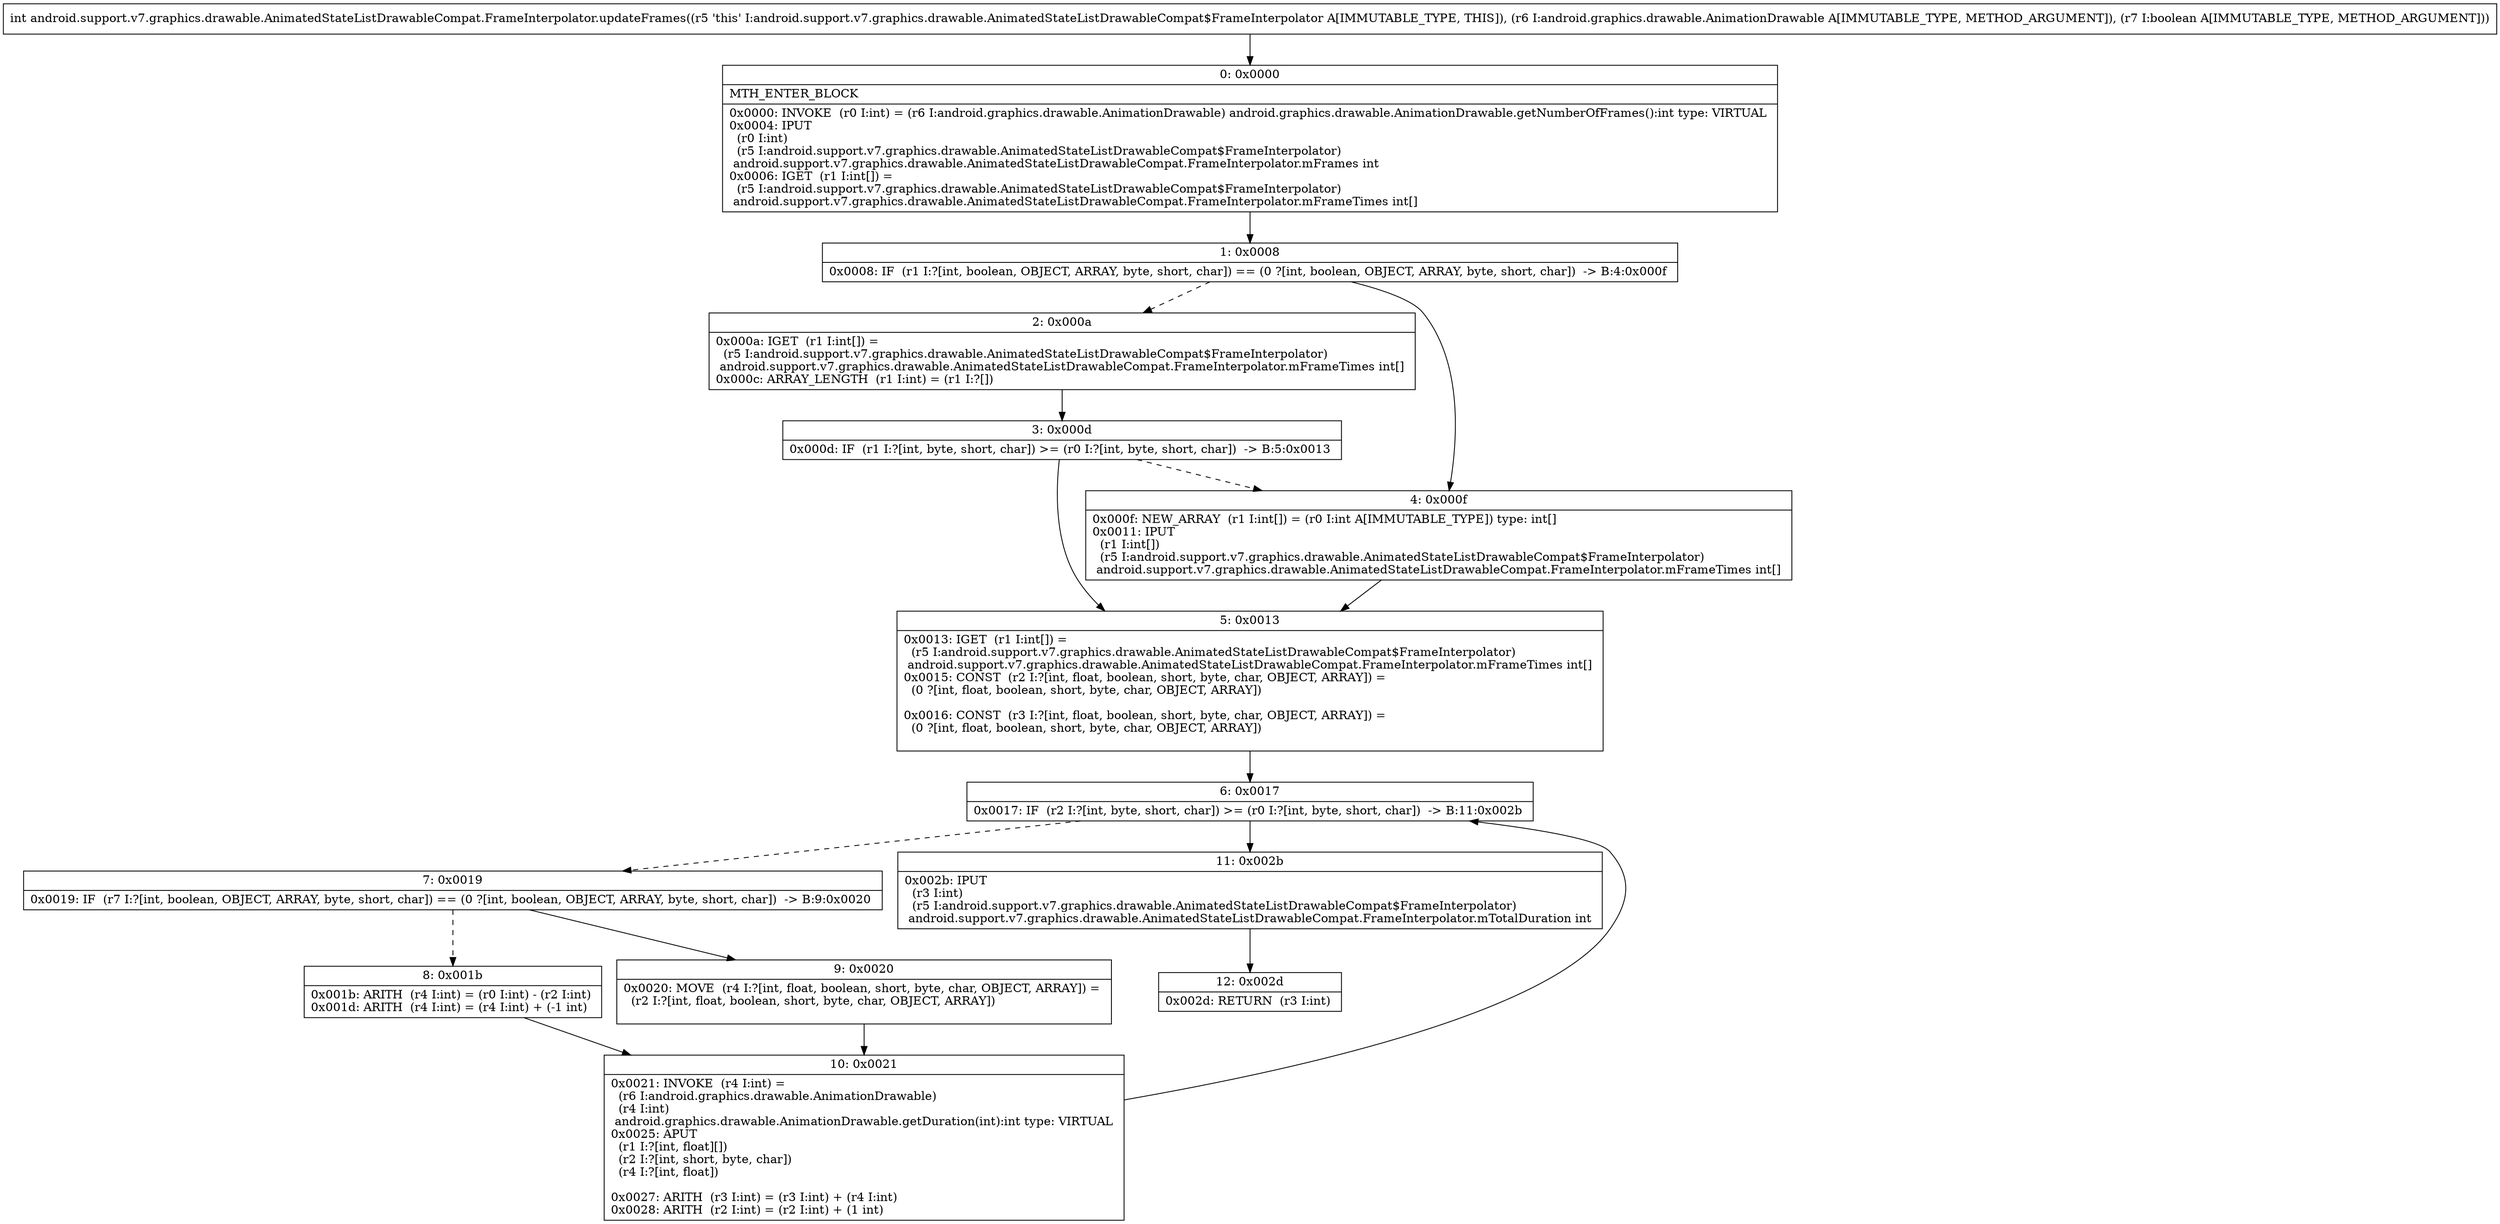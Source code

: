 digraph "CFG forandroid.support.v7.graphics.drawable.AnimatedStateListDrawableCompat.FrameInterpolator.updateFrames(Landroid\/graphics\/drawable\/AnimationDrawable;Z)I" {
Node_0 [shape=record,label="{0\:\ 0x0000|MTH_ENTER_BLOCK\l|0x0000: INVOKE  (r0 I:int) = (r6 I:android.graphics.drawable.AnimationDrawable) android.graphics.drawable.AnimationDrawable.getNumberOfFrames():int type: VIRTUAL \l0x0004: IPUT  \l  (r0 I:int)\l  (r5 I:android.support.v7.graphics.drawable.AnimatedStateListDrawableCompat$FrameInterpolator)\l android.support.v7.graphics.drawable.AnimatedStateListDrawableCompat.FrameInterpolator.mFrames int \l0x0006: IGET  (r1 I:int[]) = \l  (r5 I:android.support.v7.graphics.drawable.AnimatedStateListDrawableCompat$FrameInterpolator)\l android.support.v7.graphics.drawable.AnimatedStateListDrawableCompat.FrameInterpolator.mFrameTimes int[] \l}"];
Node_1 [shape=record,label="{1\:\ 0x0008|0x0008: IF  (r1 I:?[int, boolean, OBJECT, ARRAY, byte, short, char]) == (0 ?[int, boolean, OBJECT, ARRAY, byte, short, char])  \-\> B:4:0x000f \l}"];
Node_2 [shape=record,label="{2\:\ 0x000a|0x000a: IGET  (r1 I:int[]) = \l  (r5 I:android.support.v7.graphics.drawable.AnimatedStateListDrawableCompat$FrameInterpolator)\l android.support.v7.graphics.drawable.AnimatedStateListDrawableCompat.FrameInterpolator.mFrameTimes int[] \l0x000c: ARRAY_LENGTH  (r1 I:int) = (r1 I:?[]) \l}"];
Node_3 [shape=record,label="{3\:\ 0x000d|0x000d: IF  (r1 I:?[int, byte, short, char]) \>= (r0 I:?[int, byte, short, char])  \-\> B:5:0x0013 \l}"];
Node_4 [shape=record,label="{4\:\ 0x000f|0x000f: NEW_ARRAY  (r1 I:int[]) = (r0 I:int A[IMMUTABLE_TYPE]) type: int[] \l0x0011: IPUT  \l  (r1 I:int[])\l  (r5 I:android.support.v7.graphics.drawable.AnimatedStateListDrawableCompat$FrameInterpolator)\l android.support.v7.graphics.drawable.AnimatedStateListDrawableCompat.FrameInterpolator.mFrameTimes int[] \l}"];
Node_5 [shape=record,label="{5\:\ 0x0013|0x0013: IGET  (r1 I:int[]) = \l  (r5 I:android.support.v7.graphics.drawable.AnimatedStateListDrawableCompat$FrameInterpolator)\l android.support.v7.graphics.drawable.AnimatedStateListDrawableCompat.FrameInterpolator.mFrameTimes int[] \l0x0015: CONST  (r2 I:?[int, float, boolean, short, byte, char, OBJECT, ARRAY]) = \l  (0 ?[int, float, boolean, short, byte, char, OBJECT, ARRAY])\l \l0x0016: CONST  (r3 I:?[int, float, boolean, short, byte, char, OBJECT, ARRAY]) = \l  (0 ?[int, float, boolean, short, byte, char, OBJECT, ARRAY])\l \l}"];
Node_6 [shape=record,label="{6\:\ 0x0017|0x0017: IF  (r2 I:?[int, byte, short, char]) \>= (r0 I:?[int, byte, short, char])  \-\> B:11:0x002b \l}"];
Node_7 [shape=record,label="{7\:\ 0x0019|0x0019: IF  (r7 I:?[int, boolean, OBJECT, ARRAY, byte, short, char]) == (0 ?[int, boolean, OBJECT, ARRAY, byte, short, char])  \-\> B:9:0x0020 \l}"];
Node_8 [shape=record,label="{8\:\ 0x001b|0x001b: ARITH  (r4 I:int) = (r0 I:int) \- (r2 I:int) \l0x001d: ARITH  (r4 I:int) = (r4 I:int) + (\-1 int) \l}"];
Node_9 [shape=record,label="{9\:\ 0x0020|0x0020: MOVE  (r4 I:?[int, float, boolean, short, byte, char, OBJECT, ARRAY]) = \l  (r2 I:?[int, float, boolean, short, byte, char, OBJECT, ARRAY])\l \l}"];
Node_10 [shape=record,label="{10\:\ 0x0021|0x0021: INVOKE  (r4 I:int) = \l  (r6 I:android.graphics.drawable.AnimationDrawable)\l  (r4 I:int)\l android.graphics.drawable.AnimationDrawable.getDuration(int):int type: VIRTUAL \l0x0025: APUT  \l  (r1 I:?[int, float][])\l  (r2 I:?[int, short, byte, char])\l  (r4 I:?[int, float])\l \l0x0027: ARITH  (r3 I:int) = (r3 I:int) + (r4 I:int) \l0x0028: ARITH  (r2 I:int) = (r2 I:int) + (1 int) \l}"];
Node_11 [shape=record,label="{11\:\ 0x002b|0x002b: IPUT  \l  (r3 I:int)\l  (r5 I:android.support.v7.graphics.drawable.AnimatedStateListDrawableCompat$FrameInterpolator)\l android.support.v7.graphics.drawable.AnimatedStateListDrawableCompat.FrameInterpolator.mTotalDuration int \l}"];
Node_12 [shape=record,label="{12\:\ 0x002d|0x002d: RETURN  (r3 I:int) \l}"];
MethodNode[shape=record,label="{int android.support.v7.graphics.drawable.AnimatedStateListDrawableCompat.FrameInterpolator.updateFrames((r5 'this' I:android.support.v7.graphics.drawable.AnimatedStateListDrawableCompat$FrameInterpolator A[IMMUTABLE_TYPE, THIS]), (r6 I:android.graphics.drawable.AnimationDrawable A[IMMUTABLE_TYPE, METHOD_ARGUMENT]), (r7 I:boolean A[IMMUTABLE_TYPE, METHOD_ARGUMENT])) }"];
MethodNode -> Node_0;
Node_0 -> Node_1;
Node_1 -> Node_2[style=dashed];
Node_1 -> Node_4;
Node_2 -> Node_3;
Node_3 -> Node_4[style=dashed];
Node_3 -> Node_5;
Node_4 -> Node_5;
Node_5 -> Node_6;
Node_6 -> Node_7[style=dashed];
Node_6 -> Node_11;
Node_7 -> Node_8[style=dashed];
Node_7 -> Node_9;
Node_8 -> Node_10;
Node_9 -> Node_10;
Node_10 -> Node_6;
Node_11 -> Node_12;
}

